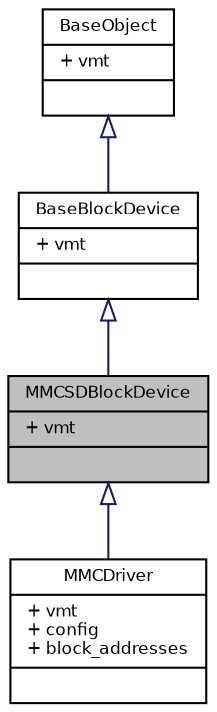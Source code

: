 digraph "MMCSDBlockDevice"
{
  bgcolor="transparent";
  edge [fontname="Helvetica",fontsize="8",labelfontname="Helvetica",labelfontsize="8"];
  node [fontname="Helvetica",fontsize="8",shape=record];
  Node0 [label="{MMCSDBlockDevice\n|+ vmt\l|}",height=0.2,width=0.4,color="black", fillcolor="grey75", style="filled", fontcolor="black"];
  Node1 -> Node0 [dir="back",color="midnightblue",fontsize="8",style="solid",arrowtail="onormal",fontname="Helvetica"];
  Node1 [label="{BaseBlockDevice\n|+ vmt\l|}",height=0.2,width=0.4,color="black",URL="$struct_base_block_device.html",tooltip="Base block device class. "];
  Node2 -> Node1 [dir="back",color="midnightblue",fontsize="8",style="solid",arrowtail="onormal",fontname="Helvetica"];
  Node2 [label="{BaseObject\n|+ vmt\l|}",height=0.2,width=0.4,color="black",URL="$struct_base_object.html",tooltip="Base stream class. "];
  Node0 -> Node3 [dir="back",color="midnightblue",fontsize="8",style="solid",arrowtail="onormal",fontname="Helvetica"];
  Node3 [label="{MMCDriver\n|+ vmt\l+ config\l+ block_addresses\l|}",height=0.2,width=0.4,color="black",URL="$struct_m_m_c_driver.html",tooltip="Structure representing a MMC/SD over SPI driver. "];
}
